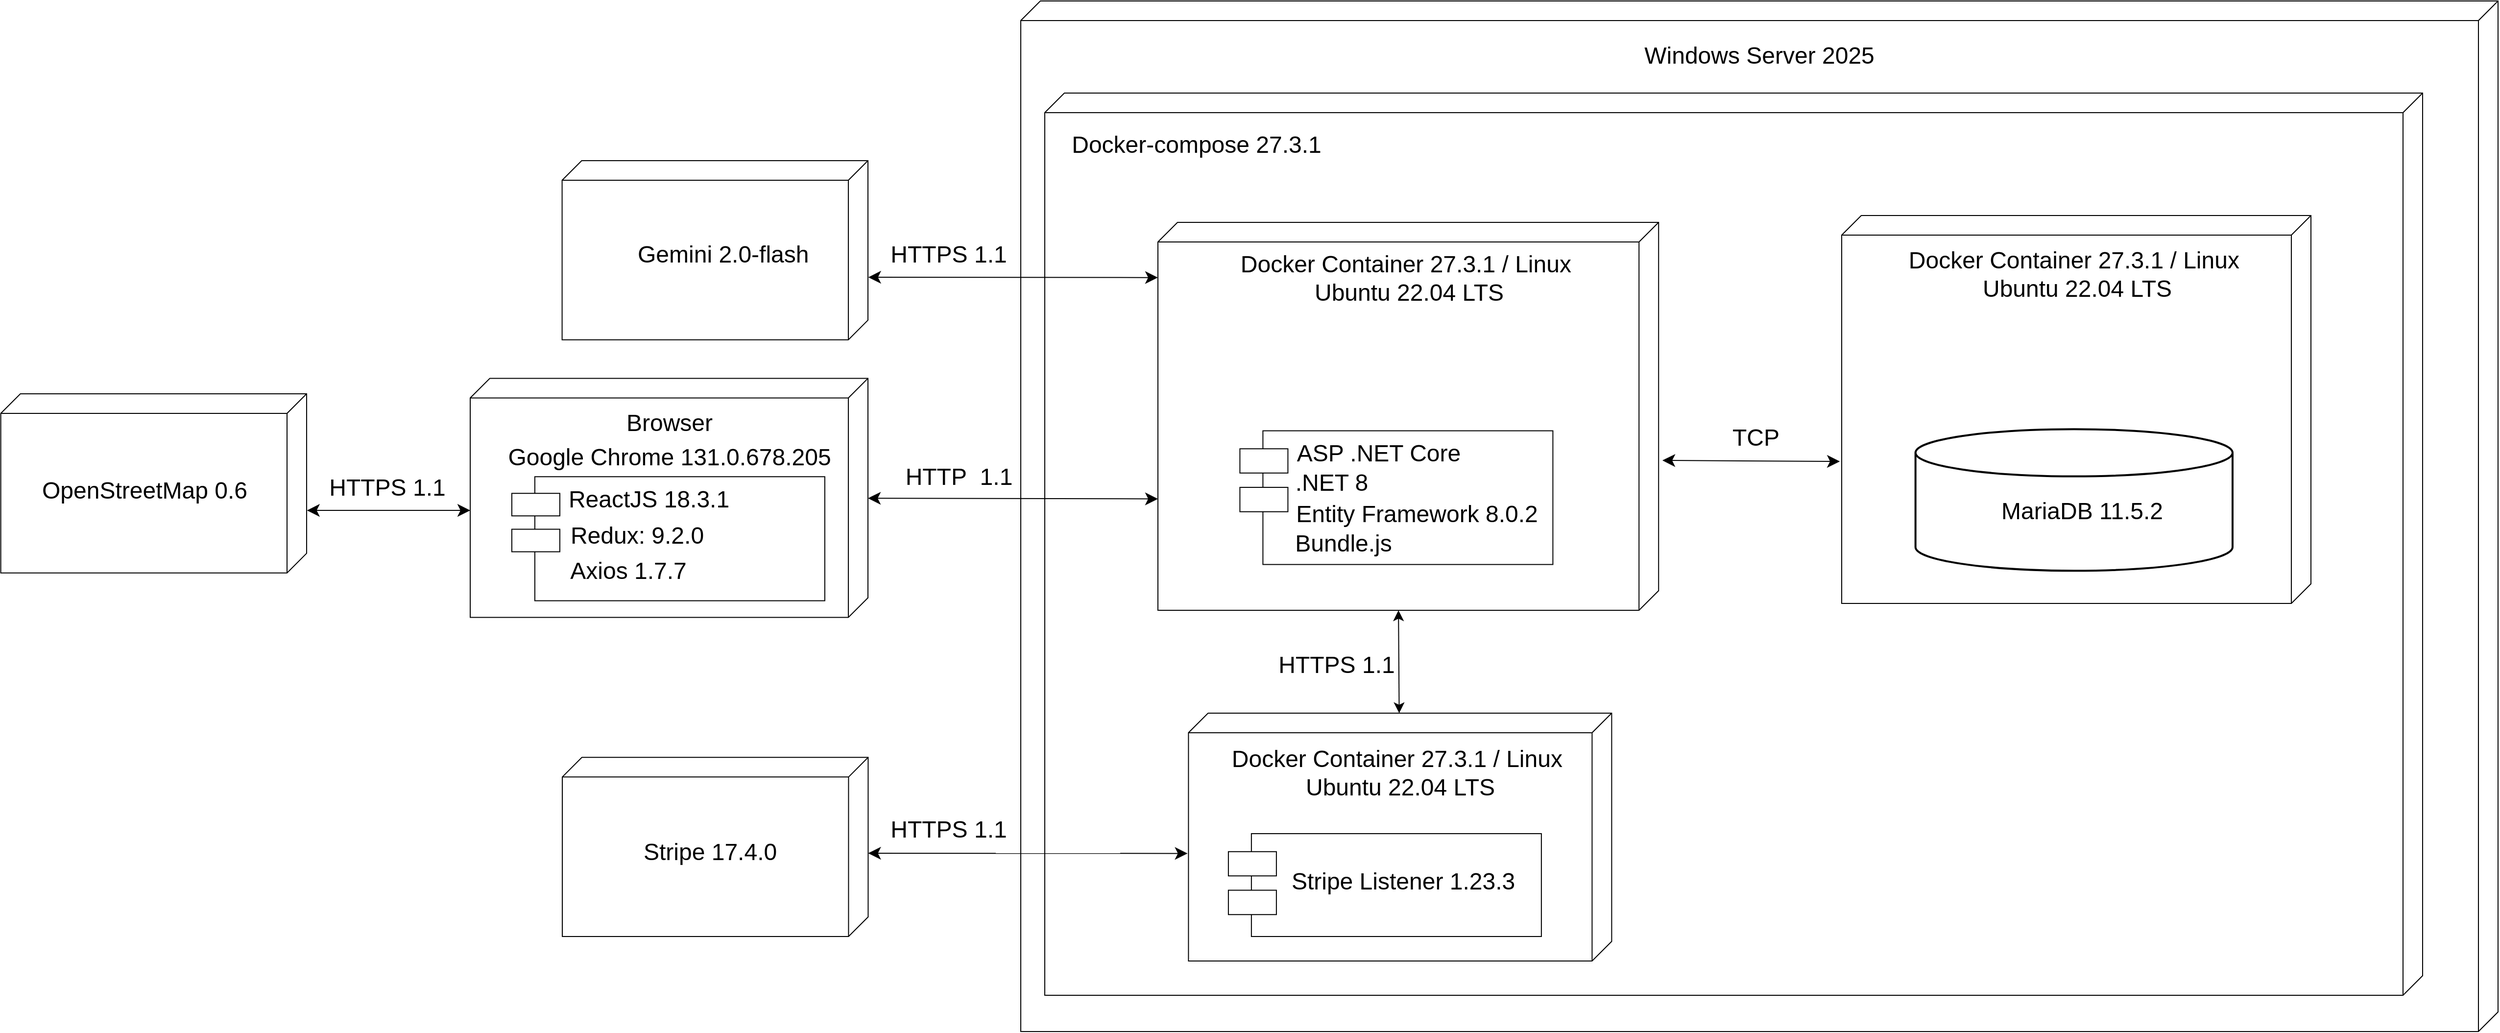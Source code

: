 <mxfile version="27.1.0">
  <diagram name="Страница — 1" id="8J1UHR_uVFIwEin5-jyG">
    <mxGraphModel dx="2407" dy="1122" grid="0" gridSize="10" guides="1" tooltips="1" connect="1" arrows="1" fold="1" page="0" pageScale="1" pageWidth="827" pageHeight="1169" math="0" shadow="0">
      <root>
        <mxCell id="0" />
        <mxCell id="1" parent="0" />
        <mxCell id="nA0-Ui3EcILYC63hEK4_-24" value="" style="shape=cube;whiteSpace=wrap;html=1;boundedLbl=1;backgroundOutline=1;darkOpacity=0;size=20;noLabel=0;shadow=0;direction=east;flipH=1;" parent="1" vertex="1">
          <mxGeometry x="117" y="10" width="452.1" height="244" as="geometry" />
        </mxCell>
        <mxCell id="nA0-Ui3EcILYC63hEK4_-11" value="&lt;br&gt;&lt;div&gt;&lt;br/&gt;&lt;/div&gt;" style="shape=cube;whiteSpace=wrap;html=1;boundedLbl=1;backgroundOutline=1;darkOpacity=0;size=20;noLabel=0;shadow=0;direction=east;flipH=1;" parent="1" vertex="1">
          <mxGeometry x="-96" y="-391" width="1508" height="1052" as="geometry" />
        </mxCell>
        <mxCell id="gcMM5cCsYAQRM_Y5A-3i-26" value="&lt;br&gt;&lt;div&gt;&lt;br/&gt;&lt;/div&gt;" style="shape=cube;whiteSpace=wrap;html=1;boundedLbl=1;backgroundOutline=1;darkOpacity=0;size=20;noLabel=0;shadow=0;direction=east;flipH=1;" parent="1" vertex="1">
          <mxGeometry x="-71.5" y="-297" width="1406.5" height="921" as="geometry" />
        </mxCell>
        <mxCell id="gcMM5cCsYAQRM_Y5A-3i-27" value="&lt;span style=&quot;font-weight: 400;&quot;&gt;Docker-compose 27.3.1&lt;/span&gt;" style="text;strokeColor=none;fillColor=none;html=1;fontSize=24;fontStyle=1;verticalAlign=middle;align=center;" parent="1" vertex="1">
          <mxGeometry x="33" y="-264" width="100" height="40" as="geometry" />
        </mxCell>
        <mxCell id="RzY-j4tmtQSygtIVZ8jP-14" value="&lt;span style=&quot;font-weight: 400;&quot;&gt;TCP&lt;/span&gt;" style="text;strokeColor=none;fillColor=none;html=1;fontSize=24;fontStyle=1;verticalAlign=middle;align=center;" parent="1" vertex="1">
          <mxGeometry x="604" y="35.39" width="100" height="40" as="geometry" />
        </mxCell>
        <mxCell id="nA0-Ui3EcILYC63hEK4_-1" value="" style="shape=cube;whiteSpace=wrap;html=1;boundedLbl=1;backgroundOutline=1;darkOpacity=0;size=20;noLabel=0;shadow=0;direction=east;flipH=1;" parent="1" vertex="1">
          <mxGeometry x="-658" y="-5.74" width="406" height="244" as="geometry" />
        </mxCell>
        <mxCell id="nA0-Ui3EcILYC63hEK4_-2" value="&lt;span style=&quot;font-weight: 400;&quot;&gt;Browser&lt;/span&gt;" style="text;strokeColor=none;fillColor=none;html=1;fontSize=24;fontStyle=1;verticalAlign=middle;align=center;" parent="1" vertex="1">
          <mxGeometry x="-505" y="20.26" width="100" height="40" as="geometry" />
        </mxCell>
        <mxCell id="nA0-Ui3EcILYC63hEK4_-3" value="&lt;span style=&quot;font-weight: 400;&quot;&gt;Google Chrome&amp;nbsp;131.0.678.205&lt;/span&gt;" style="text;strokeColor=none;fillColor=none;html=1;fontSize=24;fontStyle=1;verticalAlign=middle;align=center;" parent="1" vertex="1">
          <mxGeometry x="-505" y="54.65" width="100" height="40" as="geometry" />
        </mxCell>
        <mxCell id="nA0-Ui3EcILYC63hEK4_-4" value="" style="group" parent="1" vertex="1" connectable="0">
          <mxGeometry x="-615.54" y="94.65" width="319.49" height="126.61" as="geometry" />
        </mxCell>
        <mxCell id="nA0-Ui3EcILYC63hEK4_-5" value="&lt;span style=&quot;color: rgba(0, 0, 0, 0); font-family: monospace; font-size: 0px; text-align: start;&quot;&gt;%3CmxGraphModel%3E%3Croot%3E%3CmxCell%20id%3D%220%22%2F%3E%3CmxCell%20id%3D%221%22%20parent%3D%220%22%2F%3E%3CmxCell%20id%3D%222%22%20value%3D%22%26lt%3Bspan%20style%3D%26quot%3Bfont-weight%3A%20400%3B%26quot%3B%26gt%3BDocker-compose%26lt%3B%2Fspan%26gt%3B%22%20style%3D%22text%3BstrokeColor%3Dnone%3BfillColor%3Dnone%3Bhtml%3D1%3BfontSize%3D24%3BfontStyle%3D1%3BverticalAlign%3Dmiddle%3Balign%3Dcenter%3B%22%20vertex%3D%221%22%20parent%3D%221%22%3E%3CmxGeometry%20x%3D%22-14%22%20y%3D%22-594%22%20width%3D%22100%22%20height%3D%2240%22%20as%3D%22geometry%22%2F%3E%3C%2FmxCell%3E%3C%2Froot%3E%3C%2FmxGraphModel%3E&lt;/span&gt;" style="verticalLabelPosition=bottom;verticalAlign=top;html=1;shape=mxgraph.basic.rect;fillColor2=none;strokeWidth=1;size=20;indent=5;" parent="nA0-Ui3EcILYC63hEK4_-4" vertex="1">
          <mxGeometry x="23.49" width="296" height="126.61" as="geometry" />
        </mxCell>
        <mxCell id="nA0-Ui3EcILYC63hEK4_-6" value="" style="verticalLabelPosition=bottom;verticalAlign=top;html=1;shape=mxgraph.basic.rect;fillColor2=none;strokeWidth=1;size=20;indent=5;" parent="nA0-Ui3EcILYC63hEK4_-4" vertex="1">
          <mxGeometry y="17" width="49" height="23" as="geometry" />
        </mxCell>
        <mxCell id="nA0-Ui3EcILYC63hEK4_-7" value="" style="verticalLabelPosition=bottom;verticalAlign=top;html=1;shape=mxgraph.basic.rect;fillColor2=none;strokeWidth=1;size=20;indent=5;" parent="nA0-Ui3EcILYC63hEK4_-4" vertex="1">
          <mxGeometry y="53.61" width="49" height="23" as="geometry" />
        </mxCell>
        <mxCell id="nA0-Ui3EcILYC63hEK4_-8" value="&lt;span style=&quot;font-weight: 400;&quot;&gt;Axios 1.7.7&lt;/span&gt;" style="text;strokeColor=none;fillColor=none;html=1;fontSize=24;fontStyle=1;verticalAlign=middle;align=center;" parent="nA0-Ui3EcILYC63hEK4_-4" vertex="1">
          <mxGeometry x="68.49" y="76.61" width="100" height="40" as="geometry" />
        </mxCell>
        <mxCell id="nA0-Ui3EcILYC63hEK4_-9" value="&lt;span style=&quot;font-weight: 400;&quot;&gt;Redux: 9.2.0&lt;/span&gt;" style="text;strokeColor=none;fillColor=none;html=1;fontSize=24;fontStyle=1;verticalAlign=middle;align=center;" parent="nA0-Ui3EcILYC63hEK4_-4" vertex="1">
          <mxGeometry x="77.54" y="40" width="100" height="40" as="geometry" />
        </mxCell>
        <mxCell id="nA0-Ui3EcILYC63hEK4_-10" value="&lt;span style=&quot;font-weight: 400;&quot;&gt;ReactJS 18.3.1&lt;/span&gt;" style="text;strokeColor=none;fillColor=none;html=1;fontSize=24;fontStyle=1;verticalAlign=middle;align=center;" parent="nA0-Ui3EcILYC63hEK4_-4" vertex="1">
          <mxGeometry x="89.49" y="3.61" width="100" height="40" as="geometry" />
        </mxCell>
        <mxCell id="nA0-Ui3EcILYC63hEK4_-12" value="&lt;font style=&quot;font-size: 24px;&quot;&gt;Windows Server 2025&lt;/font&gt;" style="text;html=1;align=center;verticalAlign=middle;whiteSpace=wrap;rounded=0;" parent="1" vertex="1">
          <mxGeometry x="516" y="-350" width="284" height="30" as="geometry" />
        </mxCell>
        <mxCell id="gcMM5cCsYAQRM_Y5A-3i-72" value="" style="shape=cube;whiteSpace=wrap;html=1;boundedLbl=1;backgroundOutline=1;darkOpacity=0;size=20;noLabel=0;shadow=0;direction=east;flipH=1;" parent="1" vertex="1">
          <mxGeometry x="44" y="-165" width="511.1" height="396" as="geometry" />
        </mxCell>
        <mxCell id="gcMM5cCsYAQRM_Y5A-3i-60" value="&lt;span style=&quot;font-weight: 400;&quot;&gt;Docker Container 27.3.1 /&amp;nbsp;&lt;/span&gt;&lt;span style=&quot;font-weight: 400;&quot;&gt;Linux&amp;nbsp;&lt;/span&gt;&lt;div&gt;&lt;span style=&quot;font-weight: 400;&quot;&gt;Ubuntu 22.04 LTS&lt;/span&gt;&lt;/div&gt;" style="text;strokeColor=none;fillColor=none;html=1;fontSize=24;fontStyle=1;verticalAlign=middle;align=center;" parent="1" vertex="1">
          <mxGeometry x="249.55" y="-130.0" width="100" height="43.131" as="geometry" />
        </mxCell>
        <mxCell id="gcMM5cCsYAQRM_Y5A-3i-63" value="&lt;span style=&quot;color: rgba(0, 0, 0, 0); font-family: monospace; font-size: 0px; text-align: start;&quot;&gt;%3CmxGraphModel%3E%3Croot%3E%3CmxCell%20id%3D%220%22%2F%3E%3CmxCell%20id%3D%221%22%20parent%3D%220%22%2F%3E%3CmxCell%20id%3D%222%22%20value%3D%22%26lt%3Bspan%20style%3D%26quot%3Bfont-weight%3A%20400%3B%26quot%3B%26gt%3BDocker-compose%26lt%3B%2Fspan%26gt%3B%22%20style%3D%22text%3BstrokeColor%3Dnone%3BfillColor%3Dnone%3Bhtml%3D1%3BfontSize%3D24%3BfontStyle%3D1%3BverticalAlign%3Dmiddle%3Balign%3Dcenter%3B%22%20vertex%3D%221%22%20parent%3D%221%22%3E%3CmxGeometry%20x%3D%22-14%22%20y%3D%22-594%22%20width%3D%22100%22%20height%3D%2240%22%20as%3D%22geometry%22%2F%3E%3C%2FmxCell%3E%3C%2Froot%3E%3C%2FmxGraphModel%3E&lt;/span&gt;" style="verticalLabelPosition=bottom;verticalAlign=top;html=1;shape=mxgraph.basic.rect;fillColor2=none;strokeWidth=1;size=20;indent=5;" parent="1" vertex="1">
          <mxGeometry x="151.19" y="47.733" width="296" height="136.521" as="geometry" />
        </mxCell>
        <mxCell id="gcMM5cCsYAQRM_Y5A-3i-64" value="" style="verticalLabelPosition=bottom;verticalAlign=top;html=1;shape=mxgraph.basic.rect;fillColor2=none;strokeWidth=1;size=20;indent=5;" parent="1" vertex="1">
          <mxGeometry x="127.7" y="66.064" width="49" height="24.801" as="geometry" />
        </mxCell>
        <mxCell id="gcMM5cCsYAQRM_Y5A-3i-65" value="" style="verticalLabelPosition=bottom;verticalAlign=top;html=1;shape=mxgraph.basic.rect;fillColor2=none;strokeWidth=1;size=20;indent=5;" parent="1" vertex="1">
          <mxGeometry x="127.7" y="105.54" width="49" height="24.801" as="geometry" />
        </mxCell>
        <mxCell id="nA0-Ui3EcILYC63hEK4_-40" value="" style="shape=cube;whiteSpace=wrap;html=1;boundedLbl=1;backgroundOutline=1;darkOpacity=0;size=20;noLabel=0;shadow=0;direction=east;flipH=1;" parent="1" vertex="1">
          <mxGeometry x="742" y="-172" width="479" height="396" as="geometry" />
        </mxCell>
        <mxCell id="RzY-j4tmtQSygtIVZ8jP-12" value="" style="group" parent="1" vertex="1" connectable="0">
          <mxGeometry x="718" y="20.61" width="423" height="341.58" as="geometry" />
        </mxCell>
        <mxCell id="gcMM5cCsYAQRM_Y5A-3i-2" value="" style="strokeWidth=2;html=1;shape=mxgraph.flowchart.database;whiteSpace=wrap;" parent="RzY-j4tmtQSygtIVZ8jP-12" vertex="1">
          <mxGeometry x="99.34" y="25.48" width="323.66" height="144.52" as="geometry" />
        </mxCell>
        <mxCell id="RzY-j4tmtQSygtIVZ8jP-6" value="&lt;blockquote style=&quot;margin: 0 0 0 40px; border: none; padding: 0px;&quot;&gt;&lt;span style=&quot;font-weight: 400;&quot;&gt;MariaDB 11.5.2&lt;/span&gt;&lt;/blockquote&gt;" style="text;strokeColor=none;fillColor=none;html=1;fontSize=24;fontStyle=1;verticalAlign=middle;align=center;" parent="RzY-j4tmtQSygtIVZ8jP-12" vertex="1">
          <mxGeometry x="210.004" y="97.996" width="77.291" height="22.343" as="geometry" />
        </mxCell>
        <mxCell id="nA0-Ui3EcILYC63hEK4_-46" style="rounded=0;orthogonalLoop=1;jettySize=auto;html=1;endArrow=classic;endFill=1;startArrow=classic;startFill=1;endSize=10;startSize=10;" parent="1" source="nA0-Ui3EcILYC63hEK4_-1" edge="1">
          <mxGeometry relative="1" as="geometry">
            <mxPoint x="44" y="117.26" as="targetPoint" />
          </mxGeometry>
        </mxCell>
        <mxCell id="nA0-Ui3EcILYC63hEK4_-48" value="&lt;font style=&quot;font-size: 24px;&quot;&gt;HTTP&amp;nbsp; 1.1&lt;/font&gt;" style="text;html=1;align=center;verticalAlign=middle;whiteSpace=wrap;rounded=0;" parent="1" vertex="1">
          <mxGeometry x="-216.4" y="80.08" width="114" height="30" as="geometry" />
        </mxCell>
        <mxCell id="nA0-Ui3EcILYC63hEK4_-50" style="rounded=0;orthogonalLoop=1;jettySize=auto;html=1;entryX=1.004;entryY=0.634;entryDx=0;entryDy=0;entryPerimeter=0;endSize=10;startSize=10;startArrow=classic;startFill=1;" parent="1" target="nA0-Ui3EcILYC63hEK4_-40" edge="1">
          <mxGeometry relative="1" as="geometry">
            <mxPoint x="559" y="78" as="sourcePoint" />
          </mxGeometry>
        </mxCell>
        <mxCell id="TDa4z69N_0sCTk_hAj0a-11" value="" style="shape=cube;whiteSpace=wrap;html=1;boundedLbl=1;backgroundOutline=1;darkOpacity=0;size=20;noLabel=0;shadow=0;direction=east;flipH=1;" parent="1" vertex="1">
          <mxGeometry x="75.2" y="336" width="432" height="253" as="geometry" />
        </mxCell>
        <mxCell id="TDa4z69N_0sCTk_hAj0a-14" value="&lt;span style=&quot;color: rgba(0, 0, 0, 0); font-family: monospace; font-size: 0px; text-align: start;&quot;&gt;%3CmxGraphModel%3E%3Croot%3E%3CmxCell%20id%3D%220%22%2F%3E%3CmxCell%20id%3D%221%22%20parent%3D%220%22%2F%3E%3CmxCell%20id%3D%222%22%20value%3D%22%26lt%3Bspan%20style%3D%26quot%3Bfont-weight%3A%20400%3B%26quot%3B%26gt%3BDocker-compose%26lt%3B%2Fspan%26gt%3B%22%20style%3D%22text%3BstrokeColor%3Dnone%3BfillColor%3Dnone%3Bhtml%3D1%3BfontSize%3D24%3BfontStyle%3D1%3BverticalAlign%3Dmiddle%3Balign%3Dcenter%3B%22%20vertex%3D%221%22%20parent%3D%221%22%3E%3CmxGeometry%20x%3D%22-14%22%20y%3D%22-594%22%20width%3D%22100%22%20height%3D%2240%22%20as%3D%22geometry%22%2F%3E%3C%2FmxCell%3E%3C%2Froot%3E%3C%2FmxGraphModel%3E&lt;/span&gt;" style="verticalLabelPosition=bottom;verticalAlign=top;html=1;shape=mxgraph.basic.rect;fillColor2=none;strokeWidth=1;size=20;indent=5;" parent="1" vertex="1">
          <mxGeometry x="139.44" y="459" width="296" height="105" as="geometry" />
        </mxCell>
        <mxCell id="TDa4z69N_0sCTk_hAj0a-15" value="&lt;blockquote style=&quot;margin: 0 0 0 40px; border: none; padding: 0px;&quot;&gt;&lt;span style=&quot;font-weight: 400;&quot;&gt;Stripe Listener 1.23.3&lt;/span&gt;&lt;/blockquote&gt;" style="text;strokeColor=none;fillColor=none;html=1;fontSize=24;fontStyle=1;verticalAlign=middle;align=center;" parent="1" vertex="1">
          <mxGeometry x="223.5" y="486.003" width="100" height="43.131" as="geometry" />
        </mxCell>
        <mxCell id="TDa4z69N_0sCTk_hAj0a-18" value="" style="verticalLabelPosition=bottom;verticalAlign=top;html=1;shape=mxgraph.basic.rect;fillColor2=none;strokeWidth=1;size=20;indent=5;" parent="1" vertex="1">
          <mxGeometry x="115.95" y="477.334" width="49" height="24.801" as="geometry" />
        </mxCell>
        <mxCell id="TDa4z69N_0sCTk_hAj0a-19" value="" style="verticalLabelPosition=bottom;verticalAlign=top;html=1;shape=mxgraph.basic.rect;fillColor2=none;strokeWidth=1;size=20;indent=5;" parent="1" vertex="1">
          <mxGeometry x="115.95" y="516.81" width="49" height="24.801" as="geometry" />
        </mxCell>
        <mxCell id="TDa4z69N_0sCTk_hAj0a-44" value="" style="shape=cube;whiteSpace=wrap;html=1;boundedLbl=1;backgroundOutline=1;darkOpacity=0;size=20;noLabel=0;shadow=0;direction=east;flipH=1;" parent="1" vertex="1">
          <mxGeometry x="-564" y="381.16" width="312.2" height="182.84" as="geometry" />
        </mxCell>
        <mxCell id="TDa4z69N_0sCTk_hAj0a-45" value="&lt;blockquote style=&quot;margin: 0 0 0 40px; border: none; padding: 0px;&quot;&gt;&lt;span style=&quot;font-weight: 400;&quot;&gt;Stripe 17.&lt;/span&gt;&lt;span style=&quot;font-weight: 400; background-color: transparent; color: light-dark(rgb(0, 0, 0), rgb(255, 255, 255));&quot;&gt;4.0&lt;/span&gt;&lt;/blockquote&gt;" style="text;strokeColor=none;fillColor=none;html=1;fontSize=24;fontStyle=1;verticalAlign=middle;align=left;" parent="1" vertex="1">
          <mxGeometry x="-522.8" y="456.53" width="92" height="43.13" as="geometry" />
        </mxCell>
        <mxCell id="TDa4z69N_0sCTk_hAj0a-46" style="rounded=0;orthogonalLoop=1;jettySize=auto;html=1;endArrow=classic;endFill=1;startArrow=classic;startFill=1;endSize=10;startSize=10;entryX=1.002;entryY=0.566;entryDx=0;entryDy=0;entryPerimeter=0;" parent="1" target="TDa4z69N_0sCTk_hAj0a-11" edge="1">
          <mxGeometry relative="1" as="geometry">
            <mxPoint x="-251.8" y="479" as="sourcePoint" />
            <mxPoint x="66.2" y="480" as="targetPoint" />
          </mxGeometry>
        </mxCell>
        <mxCell id="TDa4z69N_0sCTk_hAj0a-48" style="edgeStyle=none;curved=1;rounded=0;orthogonalLoop=1;jettySize=auto;html=1;entryX=0;entryY=0;entryDx=265.55;entryDy=396;entryPerimeter=0;fontSize=12;startSize=8;endSize=8;startArrow=classic;startFill=1;" parent="1" source="TDa4z69N_0sCTk_hAj0a-11" target="gcMM5cCsYAQRM_Y5A-3i-72" edge="1">
          <mxGeometry relative="1" as="geometry" />
        </mxCell>
        <mxCell id="lEqDUExAr_G7bIhA3_n9-3" value="" style="shape=cube;whiteSpace=wrap;html=1;boundedLbl=1;backgroundOutline=1;darkOpacity=0;size=20;noLabel=0;shadow=0;direction=east;flipH=1;" parent="1" vertex="1">
          <mxGeometry x="-564.2" y="-228.0" width="312.2" height="182.84" as="geometry" />
        </mxCell>
        <mxCell id="lEqDUExAr_G7bIhA3_n9-4" value="&lt;blockquote style=&quot;margin: 0 0 0 40px; border: none; padding: 0px;&quot;&gt;&lt;span style=&quot;font-weight: 400;&quot;&gt;Gemini 2.0-flash&lt;/span&gt;&lt;/blockquote&gt;" style="text;strokeColor=none;fillColor=none;html=1;fontSize=24;fontStyle=1;verticalAlign=middle;align=left;" parent="1" vertex="1">
          <mxGeometry x="-528.8" y="-153.63" width="92" height="43.13" as="geometry" />
        </mxCell>
        <mxCell id="lEqDUExAr_G7bIhA3_n9-5" style="rounded=0;orthogonalLoop=1;jettySize=auto;html=1;endArrow=classic;endFill=1;startArrow=classic;startFill=1;endSize=10;startSize=10;exitX=-0.001;exitY=0.651;exitDx=0;exitDy=0;exitPerimeter=0;" parent="1" source="lEqDUExAr_G7bIhA3_n9-3" edge="1">
          <mxGeometry relative="1" as="geometry">
            <mxPoint x="-248" y="-109" as="sourcePoint" />
            <mxPoint x="44" y="-108.67" as="targetPoint" />
          </mxGeometry>
        </mxCell>
        <mxCell id="lEqDUExAr_G7bIhA3_n9-6" value="&lt;font style=&quot;font-size: 24px;&quot;&gt;HTTPS 1.1&lt;/font&gt;" style="text;html=1;align=center;verticalAlign=middle;whiteSpace=wrap;rounded=0;" parent="1" vertex="1">
          <mxGeometry x="-234" y="-147.06" width="129" height="30" as="geometry" />
        </mxCell>
        <mxCell id="u1euAwldg8TamIDWGlKb-4" value="&lt;span style=&quot;font-weight: 400;&quot;&gt;Docker Container 27.3.1 /&amp;nbsp;&lt;/span&gt;&lt;span style=&quot;font-weight: 400;&quot;&gt;Linux&amp;nbsp;&lt;/span&gt;&lt;div&gt;&lt;span style=&quot;font-weight: 400;&quot;&gt;Ubuntu 22.04 LTS&lt;/span&gt;&lt;/div&gt;" style="text;strokeColor=none;fillColor=none;html=1;fontSize=24;fontStyle=1;verticalAlign=middle;align=center;" parent="1" vertex="1">
          <mxGeometry x="931.5" y="-134" width="100" height="43.131" as="geometry" />
        </mxCell>
        <mxCell id="u1euAwldg8TamIDWGlKb-5" value="&lt;span style=&quot;font-weight: 400;&quot;&gt;Docker Container 27.3.1 /&amp;nbsp;&lt;/span&gt;&lt;span style=&quot;font-weight: 400;&quot;&gt;Linux&amp;nbsp;&lt;/span&gt;&lt;div&gt;&lt;span style=&quot;font-weight: 400;&quot;&gt;Ubuntu 22.04 LTS&lt;/span&gt;&lt;/div&gt;" style="text;strokeColor=none;fillColor=none;html=1;fontSize=24;fontStyle=1;verticalAlign=middle;align=center;" parent="1" vertex="1">
          <mxGeometry x="241.2" y="375" width="100" height="43.131" as="geometry" />
        </mxCell>
        <mxCell id="gcMM5cCsYAQRM_Y5A-3i-66" value="&lt;blockquote style=&quot;margin: 0 0 0 40px; border: none; padding: 0px;&quot;&gt;&lt;span style=&quot;font-weight: 400;&quot;&gt;ASP .NET Core&lt;/span&gt;&lt;/blockquote&gt;" style="text;strokeColor=none;fillColor=none;html=1;fontSize=24;fontStyle=1;verticalAlign=middle;align=center;" parent="1" vertex="1">
          <mxGeometry x="198.7" y="49.513" width="100" height="43.131" as="geometry" />
        </mxCell>
        <mxCell id="gcMM5cCsYAQRM_Y5A-3i-67" value="&lt;span style=&quot;font-weight: 400;&quot;&gt;.NET 8&lt;/span&gt;" style="text;strokeColor=none;fillColor=none;html=1;fontSize=24;fontStyle=1;verticalAlign=middle;align=center;" parent="1" vertex="1">
          <mxGeometry x="170.7" y="79.814" width="100" height="43.131" as="geometry" />
        </mxCell>
        <mxCell id="gcMM5cCsYAQRM_Y5A-3i-68" value="&lt;span style=&quot;font-weight: 400;&quot;&gt;Entity Framework 8.0.2&lt;/span&gt;" style="text;strokeColor=none;fillColor=none;html=1;fontSize=24;fontStyle=1;verticalAlign=middle;align=center;" parent="1" vertex="1">
          <mxGeometry x="257.7" y="111.343" width="100" height="43.131" as="geometry" />
        </mxCell>
        <mxCell id="tgBLUKYaitHxNRPMTOz2-2" value="&lt;span style=&quot;font-weight: 400;&quot;&gt;Bundle.js&lt;/span&gt;" style="text;strokeColor=none;fillColor=none;html=1;fontSize=24;fontStyle=1;verticalAlign=middle;align=center;" parent="1" vertex="1">
          <mxGeometry x="182.7" y="141.663" width="100" height="43.131" as="geometry" />
        </mxCell>
        <mxCell id="33wMSBF-76l6xUe3oH2e-1" value="&lt;font style=&quot;font-size: 24px;&quot;&gt;HTTPS 1.1&lt;/font&gt;" style="text;html=1;align=center;verticalAlign=middle;whiteSpace=wrap;rounded=0;" vertex="1" parent="1">
          <mxGeometry x="-234" y="440" width="129" height="30" as="geometry" />
        </mxCell>
        <mxCell id="33wMSBF-76l6xUe3oH2e-2" value="&lt;font style=&quot;font-size: 24px;&quot;&gt;HTTPS 1.1&lt;/font&gt;" style="text;html=1;align=center;verticalAlign=middle;whiteSpace=wrap;rounded=0;" vertex="1" parent="1">
          <mxGeometry x="162.0" y="272" width="129" height="30" as="geometry" />
        </mxCell>
        <mxCell id="33wMSBF-76l6xUe3oH2e-5" value="" style="shape=cube;whiteSpace=wrap;html=1;boundedLbl=1;backgroundOutline=1;darkOpacity=0;size=20;noLabel=0;shadow=0;direction=east;flipH=1;" vertex="1" parent="1">
          <mxGeometry x="-1137.2" y="10" width="312.2" height="182.84" as="geometry" />
        </mxCell>
        <mxCell id="33wMSBF-76l6xUe3oH2e-6" style="rounded=0;orthogonalLoop=1;jettySize=auto;html=1;endArrow=classic;endFill=1;startArrow=classic;startFill=1;endSize=10;startSize=10;exitX=-0.001;exitY=0.651;exitDx=0;exitDy=0;exitPerimeter=0;" edge="1" parent="1" source="33wMSBF-76l6xUe3oH2e-5">
          <mxGeometry relative="1" as="geometry">
            <mxPoint x="-821" y="129.0" as="sourcePoint" />
            <mxPoint x="-658" y="129" as="targetPoint" />
          </mxGeometry>
        </mxCell>
        <mxCell id="33wMSBF-76l6xUe3oH2e-7" value="&lt;font style=&quot;font-size: 24px;&quot;&gt;HTTPS 1.1&lt;/font&gt;" style="text;html=1;align=center;verticalAlign=middle;whiteSpace=wrap;rounded=0;" vertex="1" parent="1">
          <mxGeometry x="-807" y="90.94" width="129" height="30" as="geometry" />
        </mxCell>
        <mxCell id="33wMSBF-76l6xUe3oH2e-8" value="&lt;blockquote style=&quot;margin: 0 0 0 40px; border: none; padding: 0px;&quot;&gt;&lt;span style=&quot;font-weight: 400;&quot;&gt;OpenStreetMap 0.6&lt;/span&gt;&lt;/blockquote&gt;" style="text;strokeColor=none;fillColor=none;html=1;fontSize=24;fontStyle=1;verticalAlign=middle;align=left;" vertex="1" parent="1">
          <mxGeometry x="-1137" y="87.21" width="290" height="43.13" as="geometry" />
        </mxCell>
      </root>
    </mxGraphModel>
  </diagram>
</mxfile>
